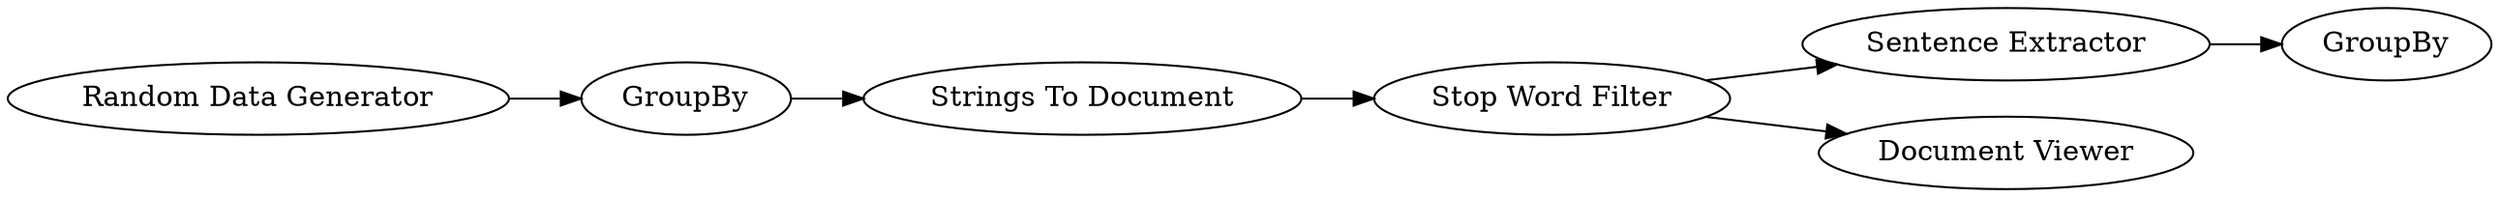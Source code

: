 digraph {
	"-1535083805121270369_10" [label=GroupBy]
	"-1535083805121270369_2" [label="Random Data Generator"]
	"-1535083805121270369_9" [label="Sentence Extractor"]
	"-1535083805121270369_8" [label="Document Viewer"]
	"-1535083805121270369_7" [label="Stop Word Filter"]
	"-1535083805121270369_3" [label=GroupBy]
	"-1535083805121270369_6" [label="Strings To Document"]
	"-1535083805121270369_7" -> "-1535083805121270369_8"
	"-1535083805121270369_9" -> "-1535083805121270369_10"
	"-1535083805121270369_3" -> "-1535083805121270369_6"
	"-1535083805121270369_2" -> "-1535083805121270369_3"
	"-1535083805121270369_6" -> "-1535083805121270369_7"
	"-1535083805121270369_7" -> "-1535083805121270369_9"
	rankdir=LR
}
